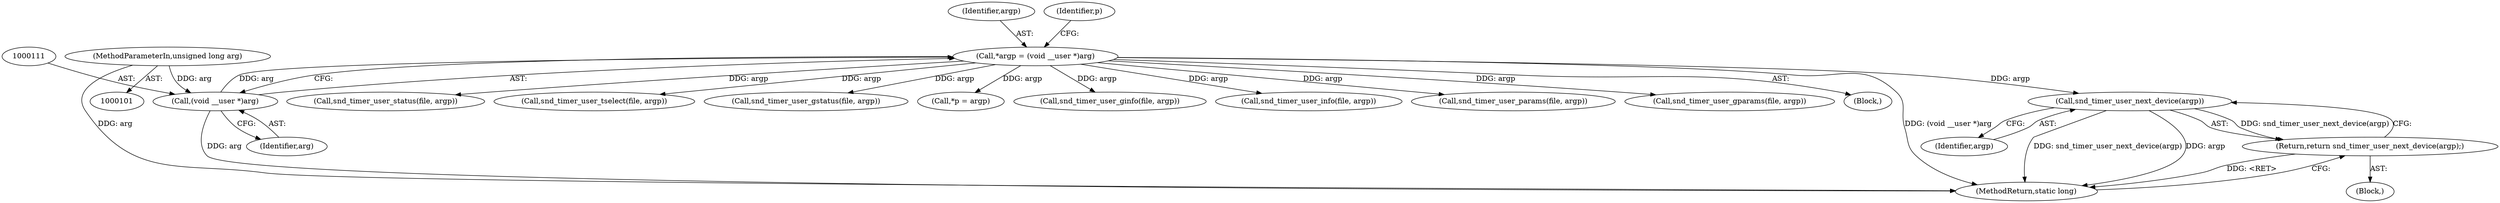digraph "0_linux_af368027a49a751d6ff4ee9e3f9961f35bb4fede@pointer" {
"1000136" [label="(Call,snd_timer_user_next_device(argp))"];
"1000108" [label="(Call,*argp = (void __user *)arg)"];
"1000110" [label="(Call,(void __user *)arg)"];
"1000104" [label="(MethodParameterIn,unsigned long arg)"];
"1000135" [label="(Return,return snd_timer_user_next_device(argp);)"];
"1000197" [label="(Call,snd_timer_user_status(file, argp))"];
"1000104" [label="(MethodParameterIn,unsigned long arg)"];
"1000137" [label="(Identifier,argp)"];
"1000182" [label="(Call,snd_timer_user_tselect(file, argp))"];
"1000223" [label="(MethodReturn,static long)"];
"1000177" [label="(Call,snd_timer_user_gstatus(file, argp))"];
"1000136" [label="(Call,snd_timer_user_next_device(argp))"];
"1000114" [label="(Call,*p = argp)"];
"1000112" [label="(Identifier,arg)"];
"1000167" [label="(Call,snd_timer_user_ginfo(file, argp))"];
"1000110" [label="(Call,(void __user *)arg)"];
"1000109" [label="(Identifier,argp)"];
"1000187" [label="(Call,snd_timer_user_info(file, argp))"];
"1000124" [label="(Block,)"];
"1000192" [label="(Call,snd_timer_user_params(file, argp))"];
"1000108" [label="(Call,*argp = (void __user *)arg)"];
"1000115" [label="(Identifier,p)"];
"1000172" [label="(Call,snd_timer_user_gparams(file, argp))"];
"1000105" [label="(Block,)"];
"1000135" [label="(Return,return snd_timer_user_next_device(argp);)"];
"1000136" -> "1000135"  [label="AST: "];
"1000136" -> "1000137"  [label="CFG: "];
"1000137" -> "1000136"  [label="AST: "];
"1000135" -> "1000136"  [label="CFG: "];
"1000136" -> "1000223"  [label="DDG: snd_timer_user_next_device(argp)"];
"1000136" -> "1000223"  [label="DDG: argp"];
"1000136" -> "1000135"  [label="DDG: snd_timer_user_next_device(argp)"];
"1000108" -> "1000136"  [label="DDG: argp"];
"1000108" -> "1000105"  [label="AST: "];
"1000108" -> "1000110"  [label="CFG: "];
"1000109" -> "1000108"  [label="AST: "];
"1000110" -> "1000108"  [label="AST: "];
"1000115" -> "1000108"  [label="CFG: "];
"1000108" -> "1000223"  [label="DDG: (void __user *)arg"];
"1000110" -> "1000108"  [label="DDG: arg"];
"1000108" -> "1000114"  [label="DDG: argp"];
"1000108" -> "1000167"  [label="DDG: argp"];
"1000108" -> "1000172"  [label="DDG: argp"];
"1000108" -> "1000177"  [label="DDG: argp"];
"1000108" -> "1000182"  [label="DDG: argp"];
"1000108" -> "1000187"  [label="DDG: argp"];
"1000108" -> "1000192"  [label="DDG: argp"];
"1000108" -> "1000197"  [label="DDG: argp"];
"1000110" -> "1000112"  [label="CFG: "];
"1000111" -> "1000110"  [label="AST: "];
"1000112" -> "1000110"  [label="AST: "];
"1000110" -> "1000223"  [label="DDG: arg"];
"1000104" -> "1000110"  [label="DDG: arg"];
"1000104" -> "1000101"  [label="AST: "];
"1000104" -> "1000223"  [label="DDG: arg"];
"1000135" -> "1000124"  [label="AST: "];
"1000223" -> "1000135"  [label="CFG: "];
"1000135" -> "1000223"  [label="DDG: <RET>"];
}
